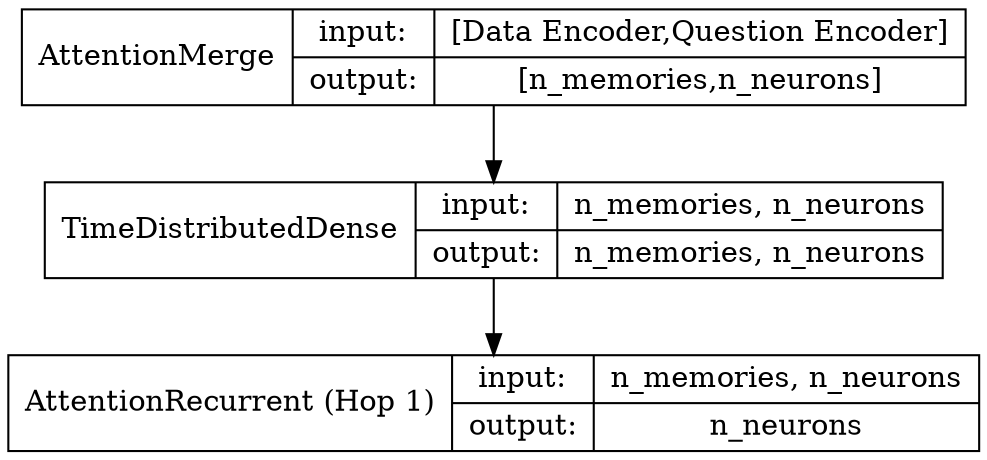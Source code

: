 digraph G {
node [shape=record];
140290707933456 [label="AttentionMerge
|{input:|output:}|{{[Data Encoder,Question Encoder]}|{[n_memories,n_neurons]}}"];
140290730605840 [label="TimeDistributedDense
|{input:|output:}|{{n_memories, n_neurons}|{n_memories, n_neurons}}"];
140290730605904 [label="AttentionRecurrent (Hop 1)
|{input:|output:}|{{n_memories, n_neurons}|{n_neurons}}"];

140290707933456 -> 140290730605840;
140290730605840 -> 140290730605904;

}
